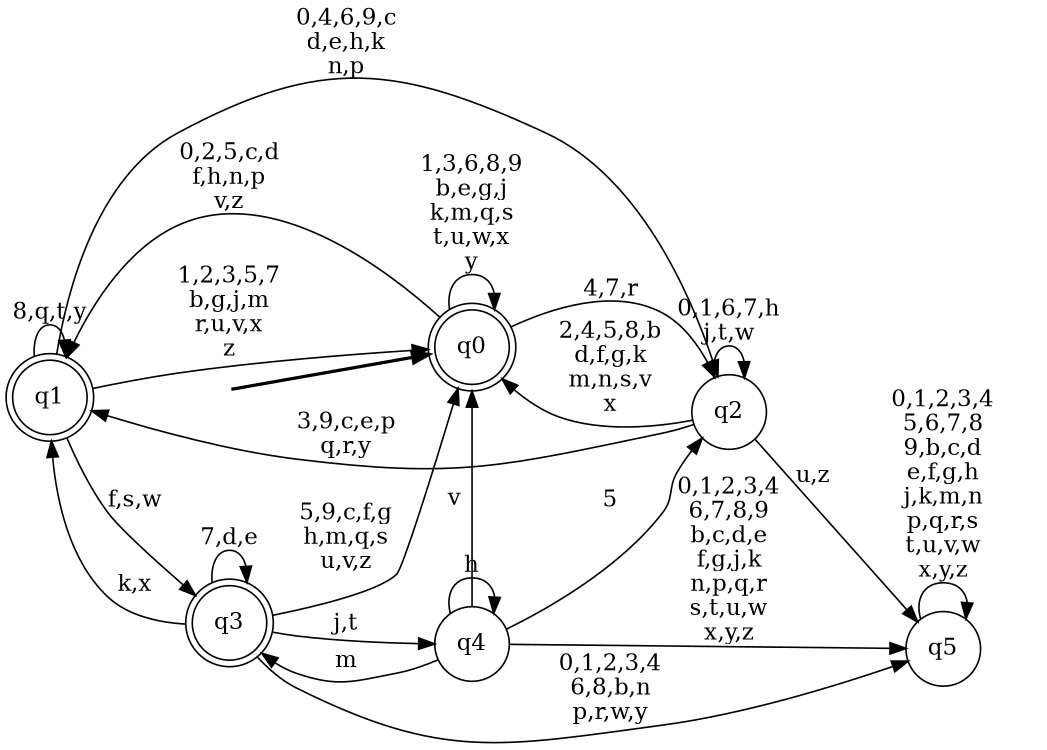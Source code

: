 digraph BlueStar {
__start0 [style = invis, shape = none, label = "", width = 0, height = 0];

rankdir=LR;
size="8,5";

s0 [style="rounded,filled", color="black", fillcolor="white" shape="doublecircle", label="q0"];
s1 [style="rounded,filled", color="black", fillcolor="white" shape="doublecircle", label="q1"];
s2 [style="filled", color="black", fillcolor="white" shape="circle", label="q2"];
s3 [style="rounded,filled", color="black", fillcolor="white" shape="doublecircle", label="q3"];
s4 [style="filled", color="black", fillcolor="white" shape="circle", label="q4"];
s5 [style="filled", color="black", fillcolor="white" shape="circle", label="q5"];
subgraph cluster_main { 
	graph [pad=".75", ranksep="0.15", nodesep="0.15"];
	 style=invis; 
	__start0 -> s0 [penwidth=2];
}
s0 -> s0 [label="1,3,6,8,9\nb,e,g,j\nk,m,q,s\nt,u,w,x\ny"];
s0 -> s1 [label="0,2,5,c,d\nf,h,n,p\nv,z"];
s0 -> s2 [label="4,7,r"];
s1 -> s0 [label="1,2,3,5,7\nb,g,j,m\nr,u,v,x\nz"];
s1 -> s1 [label="8,q,t,y"];
s1 -> s2 [label="0,4,6,9,c\nd,e,h,k\nn,p"];
s1 -> s3 [label="f,s,w"];
s2 -> s0 [label="2,4,5,8,b\nd,f,g,k\nm,n,s,v\nx"];
s2 -> s1 [label="3,9,c,e,p\nq,r,y"];
s2 -> s2 [label="0,1,6,7,h\nj,t,w"];
s2 -> s5 [label="u,z"];
s3 -> s0 [label="5,9,c,f,g\nh,m,q,s\nu,v,z"];
s3 -> s1 [label="k,x"];
s3 -> s3 [label="7,d,e"];
s3 -> s4 [label="j,t"];
s3 -> s5 [label="0,1,2,3,4\n6,8,b,n\np,r,w,y"];
s4 -> s0 [label="v"];
s4 -> s2 [label="5"];
s4 -> s3 [label="m"];
s4 -> s4 [label="h"];
s4 -> s5 [label="0,1,2,3,4\n6,7,8,9\nb,c,d,e\nf,g,j,k\nn,p,q,r\ns,t,u,w\nx,y,z"];
s5 -> s5 [label="0,1,2,3,4\n5,6,7,8\n9,b,c,d\ne,f,g,h\nj,k,m,n\np,q,r,s\nt,u,v,w\nx,y,z"];

}